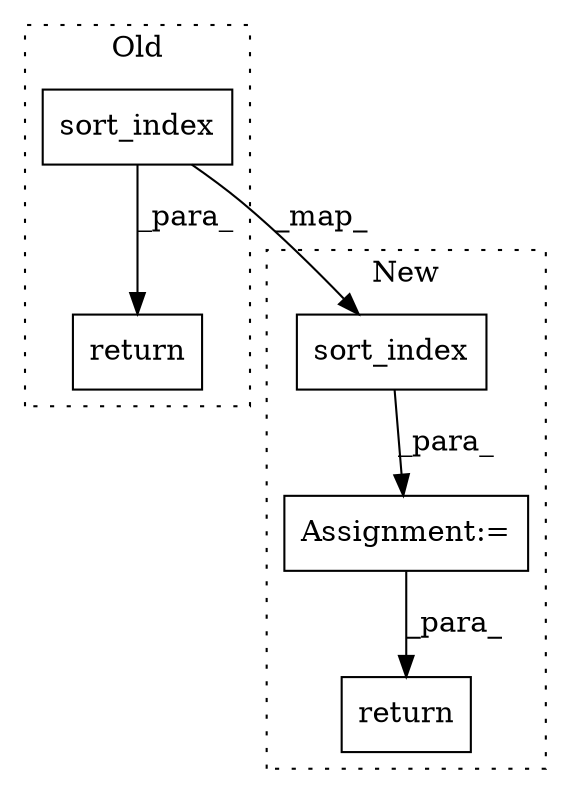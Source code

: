 digraph G {
subgraph cluster0 {
1 [label="sort_index" a="32" s="9786" l="12" shape="box"];
4 [label="return" a="41" s="9517" l="7" shape="box"];
label = "Old";
style="dotted";
}
subgraph cluster1 {
2 [label="sort_index" a="32" s="11655" l="12" shape="box"];
3 [label="return" a="41" s="11727" l="7" shape="box"];
5 [label="Assignment:=" a="7" s="11679" l="1" shape="box"];
label = "New";
style="dotted";
}
1 -> 4 [label="_para_"];
1 -> 2 [label="_map_"];
2 -> 5 [label="_para_"];
5 -> 3 [label="_para_"];
}
